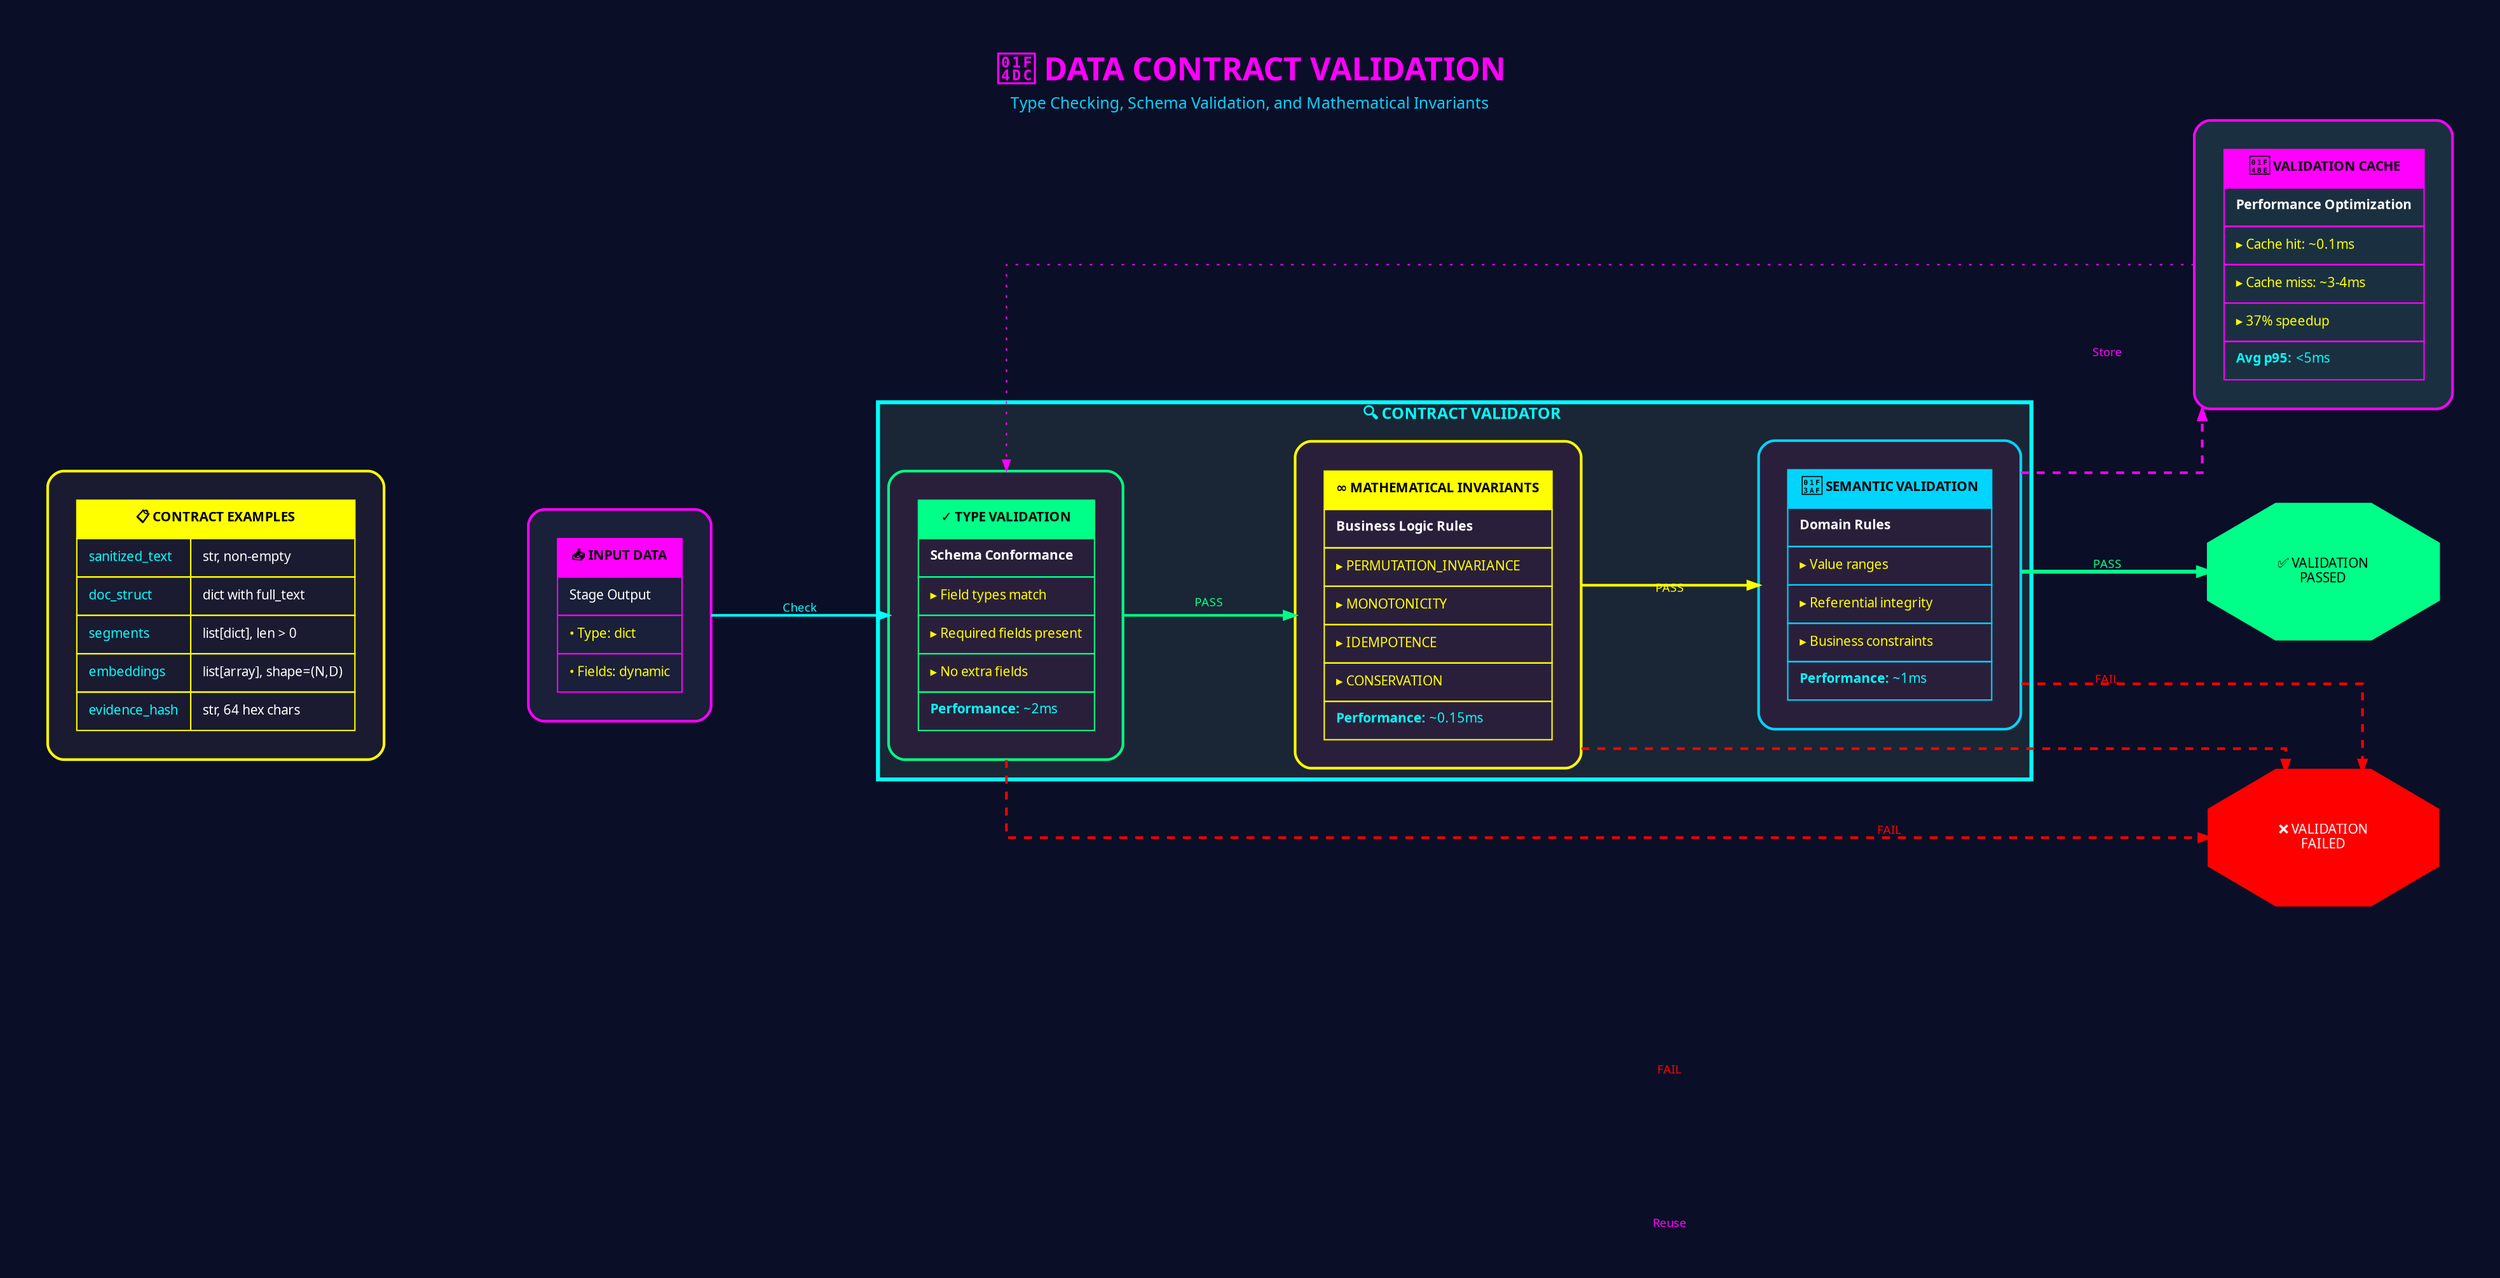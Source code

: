 digraph ContractValidation {
    graph [bgcolor="#0a0e27", fontname="JetBrains Mono", fontsize=12, rankdir=LR, splines=ortho, pad=0.5, nodesep=1.0, ranksep=1.5];
    node [fontname="JetBrains Mono", fontsize=10, style="filled,rounded", shape=box, margin=0.3];
    edge [fontname="JetBrains Mono", fontsize=9, arrowsize=0.8];

    // Title
    label=<
        <table border="0" cellborder="0" cellspacing="0">
            <tr><td><font point-size="24" color="#ff00ff"><b>📜 DATA CONTRACT VALIDATION</b></font></td></tr>
            <tr><td><font point-size="12" color="#00d4ff">Type Checking, Schema Validation, and Mathematical Invariants</font></td></tr>
        </table>
    >;
    labelloc="t";

    // Input Data
    input [label=<
        <table border="0" cellborder="1" cellspacing="0" cellpadding="8" bgcolor="#1a1f3a" color="#ff00ff">
            <tr><td bgcolor="#ff00ff"><font color="#000000"><b>📥 INPUT DATA</b></font></td></tr>
            <tr><td align="left"><font color="#ffffff">Stage Output</font></td></tr>
            <tr><td align="left"><font color="#ffff00">• Type: dict</font></td></tr>
            <tr><td align="left"><font color="#ffff00">• Fields: dynamic</font></td></tr>
        </table>
    >, fillcolor="#1a1f3a", color="#ff00ff", penwidth=2];

    // Validator
    subgraph cluster_validator {
        label=<
            <font color="#00ffff"><b>🔍 CONTRACT VALIDATOR</b></font>
        >;
        style=filled;
        fillcolor="#1a2535";
        color="#00ffff";
        penwidth=3;

        type_check [label=<
            <table border="0" cellborder="1" cellspacing="0" cellpadding="8" bgcolor="#2a1f3a" color="#00ff88">
                <tr><td bgcolor="#00ff88"><font color="#000000"><b>✓ TYPE VALIDATION</b></font></td></tr>
                <tr><td align="left"><font color="#ffffff"><b>Schema Conformance</b></font></td></tr>
                <tr><td align="left"><font color="#ffff00">▸ Field types match</font></td></tr>
                <tr><td align="left"><font color="#ffff00">▸ Required fields present</font></td></tr>
                <tr><td align="left"><font color="#ffff00">▸ No extra fields</font></td></tr>
                <tr><td align="left"><font color="#00ffff"><b>Performance:</b> ~2ms</font></td></tr>
            </table>
        >, fillcolor="#2a1f3a", color="#00ff88", penwidth=2];

        invariant_check [label=<
            <table border="0" cellborder="1" cellspacing="0" cellpadding="8" bgcolor="#2a1f3a" color="#ffff00">
                <tr><td bgcolor="#ffff00"><font color="#000000"><b>∞ MATHEMATICAL INVARIANTS</b></font></td></tr>
                <tr><td align="left"><font color="#ffffff"><b>Business Logic Rules</b></font></td></tr>
                <tr><td align="left"><font color="#ffff00">▸ PERMUTATION_INVARIANCE</font></td></tr>
                <tr><td align="left"><font color="#ffff00">▸ MONOTONICITY</font></td></tr>
                <tr><td align="left"><font color="#ffff00">▸ IDEMPOTENCE</font></td></tr>
                <tr><td align="left"><font color="#ffff00">▸ CONSERVATION</font></td></tr>
                <tr><td align="left"><font color="#00ffff"><b>Performance:</b> ~0.15ms</font></td></tr>
            </table>
        >, fillcolor="#2a1f3a", color="#ffff00", penwidth=2];

        semantic_check [label=<
            <table border="0" cellborder="1" cellspacing="0" cellpadding="8" bgcolor="#2a1f3a" color="#00d4ff">
                <tr><td bgcolor="#00d4ff"><font color="#000000"><b>🎯 SEMANTIC VALIDATION</b></font></td></tr>
                <tr><td align="left"><font color="#ffffff"><b>Domain Rules</b></font></td></tr>
                <tr><td align="left"><font color="#ffff00">▸ Value ranges</font></td></tr>
                <tr><td align="left"><font color="#ffff00">▸ Referential integrity</font></td></tr>
                <tr><td align="left"><font color="#ffff00">▸ Business constraints</font></td></tr>
                <tr><td align="left"><font color="#00ffff"><b>Performance:</b> ~1ms</font></td></tr>
            </table>
        >, fillcolor="#2a1f3a", color="#00d4ff", penwidth=2];
    }

    // Cache layer
    cache [label=<
        <table border="0" cellborder="1" cellspacing="0" cellpadding="8" bgcolor="#1a3040" color="#ff00ff">
            <tr><td bgcolor="#ff00ff"><font color="#000000"><b>💾 VALIDATION CACHE</b></font></td></tr>
            <tr><td align="left"><font color="#ffffff"><b>Performance Optimization</b></font></td></tr>
            <tr><td align="left"><font color="#ffff00">▸ Cache hit: ~0.1ms</font></td></tr>
            <tr><td align="left"><font color="#ffff00">▸ Cache miss: ~3-4ms</font></td></tr>
            <tr><td align="left"><font color="#ffff00">▸ 37% speedup</font></td></tr>
            <tr><td align="left"><font color="#00ffff"><b>Avg p95:</b> &lt;5ms</font></td></tr>
        </table>
    >, fillcolor="#1a3040", color="#ff00ff", penwidth=2];

    // Results
    pass [label="✅ VALIDATION\nPASSED", shape=octagon, fillcolor="#00ff88", color="#00ff88", fontcolor="#000000", penwidth=3, style="filled"];
    fail [label="❌ VALIDATION\nFAILED", shape=octagon, fillcolor="#ff0000", color="#ff0000", fontcolor="#ffffff", penwidth=3, style="filled"];

    // Flow
    input -> type_check [label="Check", color="#00ffff", fontcolor="#00ffff", penwidth=2];
    type_check -> invariant_check [label="PASS", color="#00ff88", fontcolor="#00ff88", penwidth=2];
    invariant_check -> semantic_check [label="PASS", color="#ffff00", fontcolor="#ffff00", penwidth=2];
    semantic_check -> cache [label="Store", color="#ff00ff", fontcolor="#ff00ff", penwidth=2, style="dashed"];
    semantic_check -> pass [label="PASS", color="#00ff88", fontcolor="#00ff88", penwidth=3, style="bold"];

    // Failure paths
    type_check -> fail [label="FAIL", color="#ff0000", fontcolor="#ff0000", penwidth=2, style="dashed"];
    invariant_check -> fail [label="FAIL", color="#ff0000", fontcolor="#ff0000", penwidth=2, style="dashed"];
    semantic_check -> fail [label="FAIL", color="#ff0000", fontcolor="#ff0000", penwidth=2, style="dashed"];

    // Cache feedback
    cache -> type_check [label="Reuse", color="#ff00ff", fontcolor="#ff00ff", penwidth=1, style="dotted", constraint=false];

    // Examples annotation
    examples [label=<
        <table border="0" cellborder="1" cellspacing="0" cellpadding="8" bgcolor="#1a1a30" color="#ffff00">
            <tr><td bgcolor="#ffff00" colspan="2"><font color="#000000"><b>📋 CONTRACT EXAMPLES</b></font></td></tr>
            <tr><td align="left"><font color="#00ffff">sanitized_text</font></td><td align="left"><font color="#ffffff">str, non-empty</font></td></tr>
            <tr><td align="left"><font color="#00ffff">doc_struct</font></td><td align="left"><font color="#ffffff">dict with full_text</font></td></tr>
            <tr><td align="left"><font color="#00ffff">segments</font></td><td align="left"><font color="#ffffff">list[dict], len &gt; 0</font></td></tr>
            <tr><td align="left"><font color="#00ffff">embeddings</font></td><td align="left"><font color="#ffffff">list[array], shape=(N,D)</font></td></tr>
            <tr><td align="left"><font color="#00ffff">evidence_hash</font></td><td align="left"><font color="#ffffff">str, 64 hex chars</font></td></tr>
        </table>
    >, fillcolor="#1a1a30", color="#ffff00", penwidth=2];

    examples -> input [style="invis"];
}
